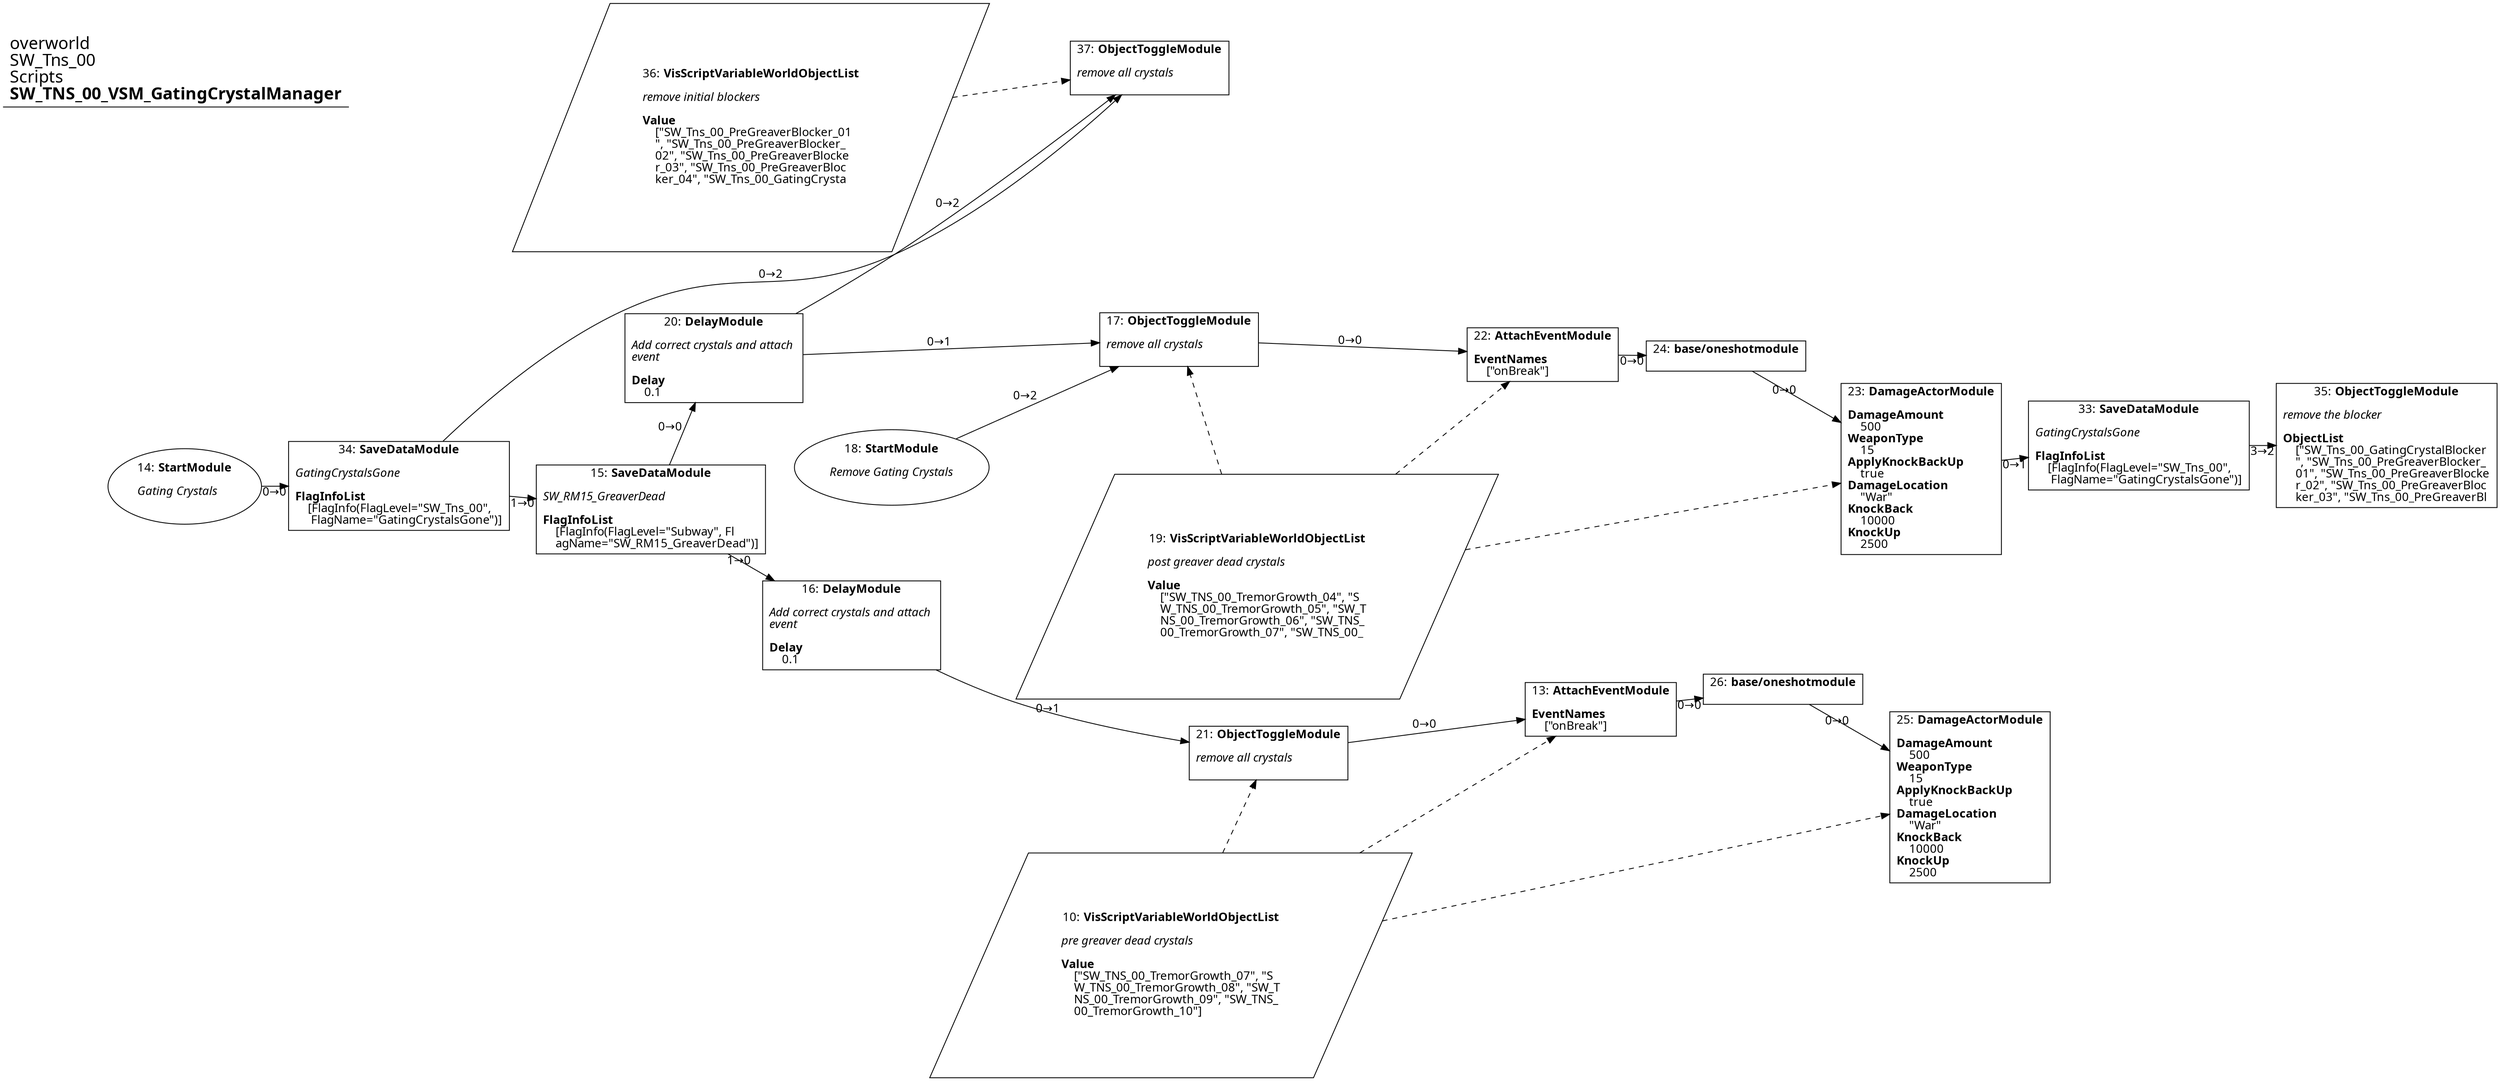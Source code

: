 digraph {
    layout = fdp;
    overlap = prism;
    sep = "+16";
    splines = spline;

    node [ shape = box ];

    graph [ fontname = "Segoe UI" ];
    node [ fontname = "Segoe UI" ];
    edge [ fontname = "Segoe UI" ];

    10 [ label = <10: <b>VisScriptVariableWorldObjectList</b><br/><br/><i>pre greaver dead crystals<br align="left"/></i><br align="left"/><b>Value</b><br align="left"/>    [&quot;SW_TNS_00_TremorGrowth_07&quot;, &quot;S<br align="left"/>    W_TNS_00_TremorGrowth_08&quot;, &quot;SW_T<br align="left"/>    NS_00_TremorGrowth_09&quot;, &quot;SW_TNS_<br align="left"/>    00_TremorGrowth_10&quot;]<br align="left"/>> ];
    10 [ shape = parallelogram ]
    10 [ pos = "-0.60200006,-1.4360001!" ];

    13 [ label = <13: <b>AttachEventModule</b><br/><br/><b>EventNames</b><br align="left"/>    [&quot;onBreak&quot;]<br align="left"/>> ];
    13 [ pos = "-0.2,-1.19!" ];
    13 -> 26 [ label = "0→0" ];
    10 -> 13 [ style = dashed ];

    14 [ label = <14: <b>StartModule</b><br/><br/><i>Gating Crystals<br align="left"/></i><br align="left"/>> ];
    14 [ shape = oval ]
    14 [ pos = "-1.5180001,-0.98800004!" ];
    14 -> 34 [ label = "0→0" ];

    15 [ label = <15: <b>SaveDataModule</b><br/><br/><i>SW_RM15_GreaverDead<br align="left"/></i><br align="left"/><b>FlagInfoList</b><br align="left"/>    [FlagInfo(FlagLevel=&quot;Subway&quot;, Fl<br align="left"/>    agName=&quot;SW_RM15_GreaverDead&quot;)]<br align="left"/>> ];
    15 [ pos = "-1.0990001,-1.011!" ];
    15 -> 16 [ label = "1→0" ];
    15 -> 20 [ label = "0→0" ];

    16 [ label = <16: <b>DelayModule</b><br/><br/><i>Add correct crystals and attach <br align="left"/>event<br align="left"/></i><br align="left"/><b>Delay</b><br align="left"/>    0.1<br align="left"/>> ];
    16 [ pos = "-0.85700005,-1.133!" ];
    16 -> 21 [ label = "0→1" ];

    17 [ label = <17: <b>ObjectToggleModule</b><br/><br/><i>remove all crystals<br align="left"/></i><br align="left"/>> ];
    17 [ pos = "-0.51900005,-0.85300004!" ];
    17 -> 22 [ label = "0→0" ];
    19 -> 17 [ style = dashed ];

    18 [ label = <18: <b>StartModule</b><br/><br/><i>Remove Gating Crystals<br align="left"/></i><br align="left"/>> ];
    18 [ shape = oval ]
    18 [ pos = "-0.72700006,-1.0090001!" ];
    18 -> 17 [ label = "0→2" ];

    19 [ label = <19: <b>VisScriptVariableWorldObjectList</b><br/><br/><i>post greaver dead crystals<br align="left"/></i><br align="left"/><b>Value</b><br align="left"/>    [&quot;SW_TNS_00_TremorGrowth_04&quot;, &quot;S<br align="left"/>    W_TNS_00_TremorGrowth_05&quot;, &quot;SW_T<br align="left"/>    NS_00_TremorGrowth_06&quot;, &quot;SW_TNS_<br align="left"/>    00_TremorGrowth_07&quot;, &quot;SW_TNS_00_<br align="left"/>> ];
    19 [ shape = parallelogram ]
    19 [ pos = "-0.52400005,-1.0760001!" ];

    20 [ label = <20: <b>DelayModule</b><br/><br/><i>Add correct crystals and attach <br align="left"/>event<br align="left"/></i><br align="left"/><b>Delay</b><br align="left"/>    0.1<br align="left"/>> ];
    20 [ pos = "-0.85800004,-0.92800003!" ];
    20 -> 17 [ label = "0→1" ];
    20 -> 37 [ label = "0→2" ];

    21 [ label = <21: <b>ObjectToggleModule</b><br/><br/><i>remove all crystals<br align="left"/></i><br align="left"/>> ];
    21 [ pos = "-0.517,-1.19!" ];
    21 -> 13 [ label = "0→0" ];
    10 -> 21 [ style = dashed ];

    22 [ label = <22: <b>AttachEventModule</b><br/><br/><b>EventNames</b><br align="left"/>    [&quot;onBreak&quot;]<br align="left"/>> ];
    22 [ pos = "-0.192,-0.85300004!" ];
    22 -> 24 [ label = "0→0" ];
    19 -> 22 [ style = dashed ];

    23 [ label = <23: <b>DamageActorModule</b><br/><br/><b>DamageAmount</b><br align="left"/>    500<br align="left"/><b>WeaponType</b><br align="left"/>    15<br align="left"/><b>ApplyKnockBackUp</b><br align="left"/>    true<br align="left"/><b>DamageLocation</b><br align="left"/>    &quot;War&quot;<br align="left"/><b>KnockBack</b><br align="left"/>    10000<br align="left"/><b>KnockUp</b><br align="left"/>    2500<br align="left"/>> ];
    23 [ pos = "0.22200002,-0.966!" ];
    23 -> 33 [ label = "0→1" ];
    19 -> 23 [ style = dashed ];

    24 [ label = <24: <b>base/oneshotmodule</b><br/><br/>> ];
    24 [ pos = "0.003,-0.85300004!" ];
    24 -> 23 [ label = "0→0" ];

    25 [ label = <25: <b>DamageActorModule</b><br/><br/><b>DamageAmount</b><br align="left"/>    500<br align="left"/><b>WeaponType</b><br align="left"/>    15<br align="left"/><b>ApplyKnockBackUp</b><br align="left"/>    true<br align="left"/><b>DamageLocation</b><br align="left"/>    &quot;War&quot;<br align="left"/><b>KnockBack</b><br align="left"/>    10000<br align="left"/><b>KnockUp</b><br align="left"/>    2500<br align="left"/>> ];
    25 [ pos = "0.22600001,-1.297!" ];
    10 -> 25 [ style = dashed ];

    26 [ label = <26: <b>base/oneshotmodule</b><br/><br/>> ];
    26 [ pos = "0.0050000004,-1.19!" ];
    26 -> 25 [ label = "0→0" ];

    33 [ label = <33: <b>SaveDataModule</b><br/><br/><i>GatingCrystalsGone<br align="left"/></i><br align="left"/><b>FlagInfoList</b><br align="left"/>    [FlagInfo(FlagLevel=&quot;SW_Tns_00&quot;,<br align="left"/>     FlagName=&quot;GatingCrystalsGone&quot;)]<br align="left"/>> ];
    33 [ pos = "0.43600002,-0.943!" ];
    33 -> 35 [ label = "3→2" ];

    34 [ label = <34: <b>SaveDataModule</b><br/><br/><i>GatingCrystalsGone<br align="left"/></i><br align="left"/><b>FlagInfoList</b><br align="left"/>    [FlagInfo(FlagLevel=&quot;SW_Tns_00&quot;,<br align="left"/>     FlagName=&quot;GatingCrystalsGone&quot;)]<br align="left"/>> ];
    34 [ pos = "-1.335,-0.98800004!" ];
    34 -> 15 [ label = "1→0" ];
    34 -> 37 [ label = "0→2" ];

    35 [ label = <35: <b>ObjectToggleModule</b><br/><br/><i>remove the blocker<br align="left"/></i><br align="left"/><b>ObjectList</b><br align="left"/>    [&quot;SW_Tns_00_GatingCrystalBlocker<br align="left"/>    &quot;, &quot;SW_Tns_00_PreGreaverBlocker_<br align="left"/>    01&quot;, &quot;SW_Tns_00_PreGreaverBlocke<br align="left"/>    r_02&quot;, &quot;SW_Tns_00_PreGreaverBloc<br align="left"/>    ker_03&quot;, &quot;SW_Tns_00_PreGreaverBl<br align="left"/>> ];
    35 [ pos = "0.66,-0.943!" ];

    36 [ label = <36: <b>VisScriptVariableWorldObjectList</b><br/><br/><i>remove initial blockers<br align="left"/></i><br align="left"/><b>Value</b><br align="left"/>    [&quot;SW_Tns_00_PreGreaverBlocker_01<br align="left"/>    &quot;, &quot;SW_Tns_00_PreGreaverBlocker_<br align="left"/>    02&quot;, &quot;SW_Tns_00_PreGreaverBlocke<br align="left"/>    r_03&quot;, &quot;SW_Tns_00_PreGreaverBloc<br align="left"/>    ker_04&quot;, &quot;SW_Tns_00_GatingCrysta<br align="left"/>> ];
    36 [ shape = parallelogram ]
    36 [ pos = "-0.901,-0.657!" ];

    37 [ label = <37: <b>ObjectToggleModule</b><br/><br/><i>remove all crystals<br align="left"/></i><br align="left"/>> ];
    37 [ pos = "-0.549,-0.57600003!" ];
    36 -> 37 [ style = dashed ];

    title [ pos = "-1.519,-0.57500005!" ];
    title [ shape = underline ];
    title [ label = <<font point-size="20">overworld<br align="left"/>SW_Tns_00<br align="left"/>Scripts<br align="left"/><b>SW_TNS_00_VSM_GatingCrystalManager</b><br align="left"/></font>> ];
}
